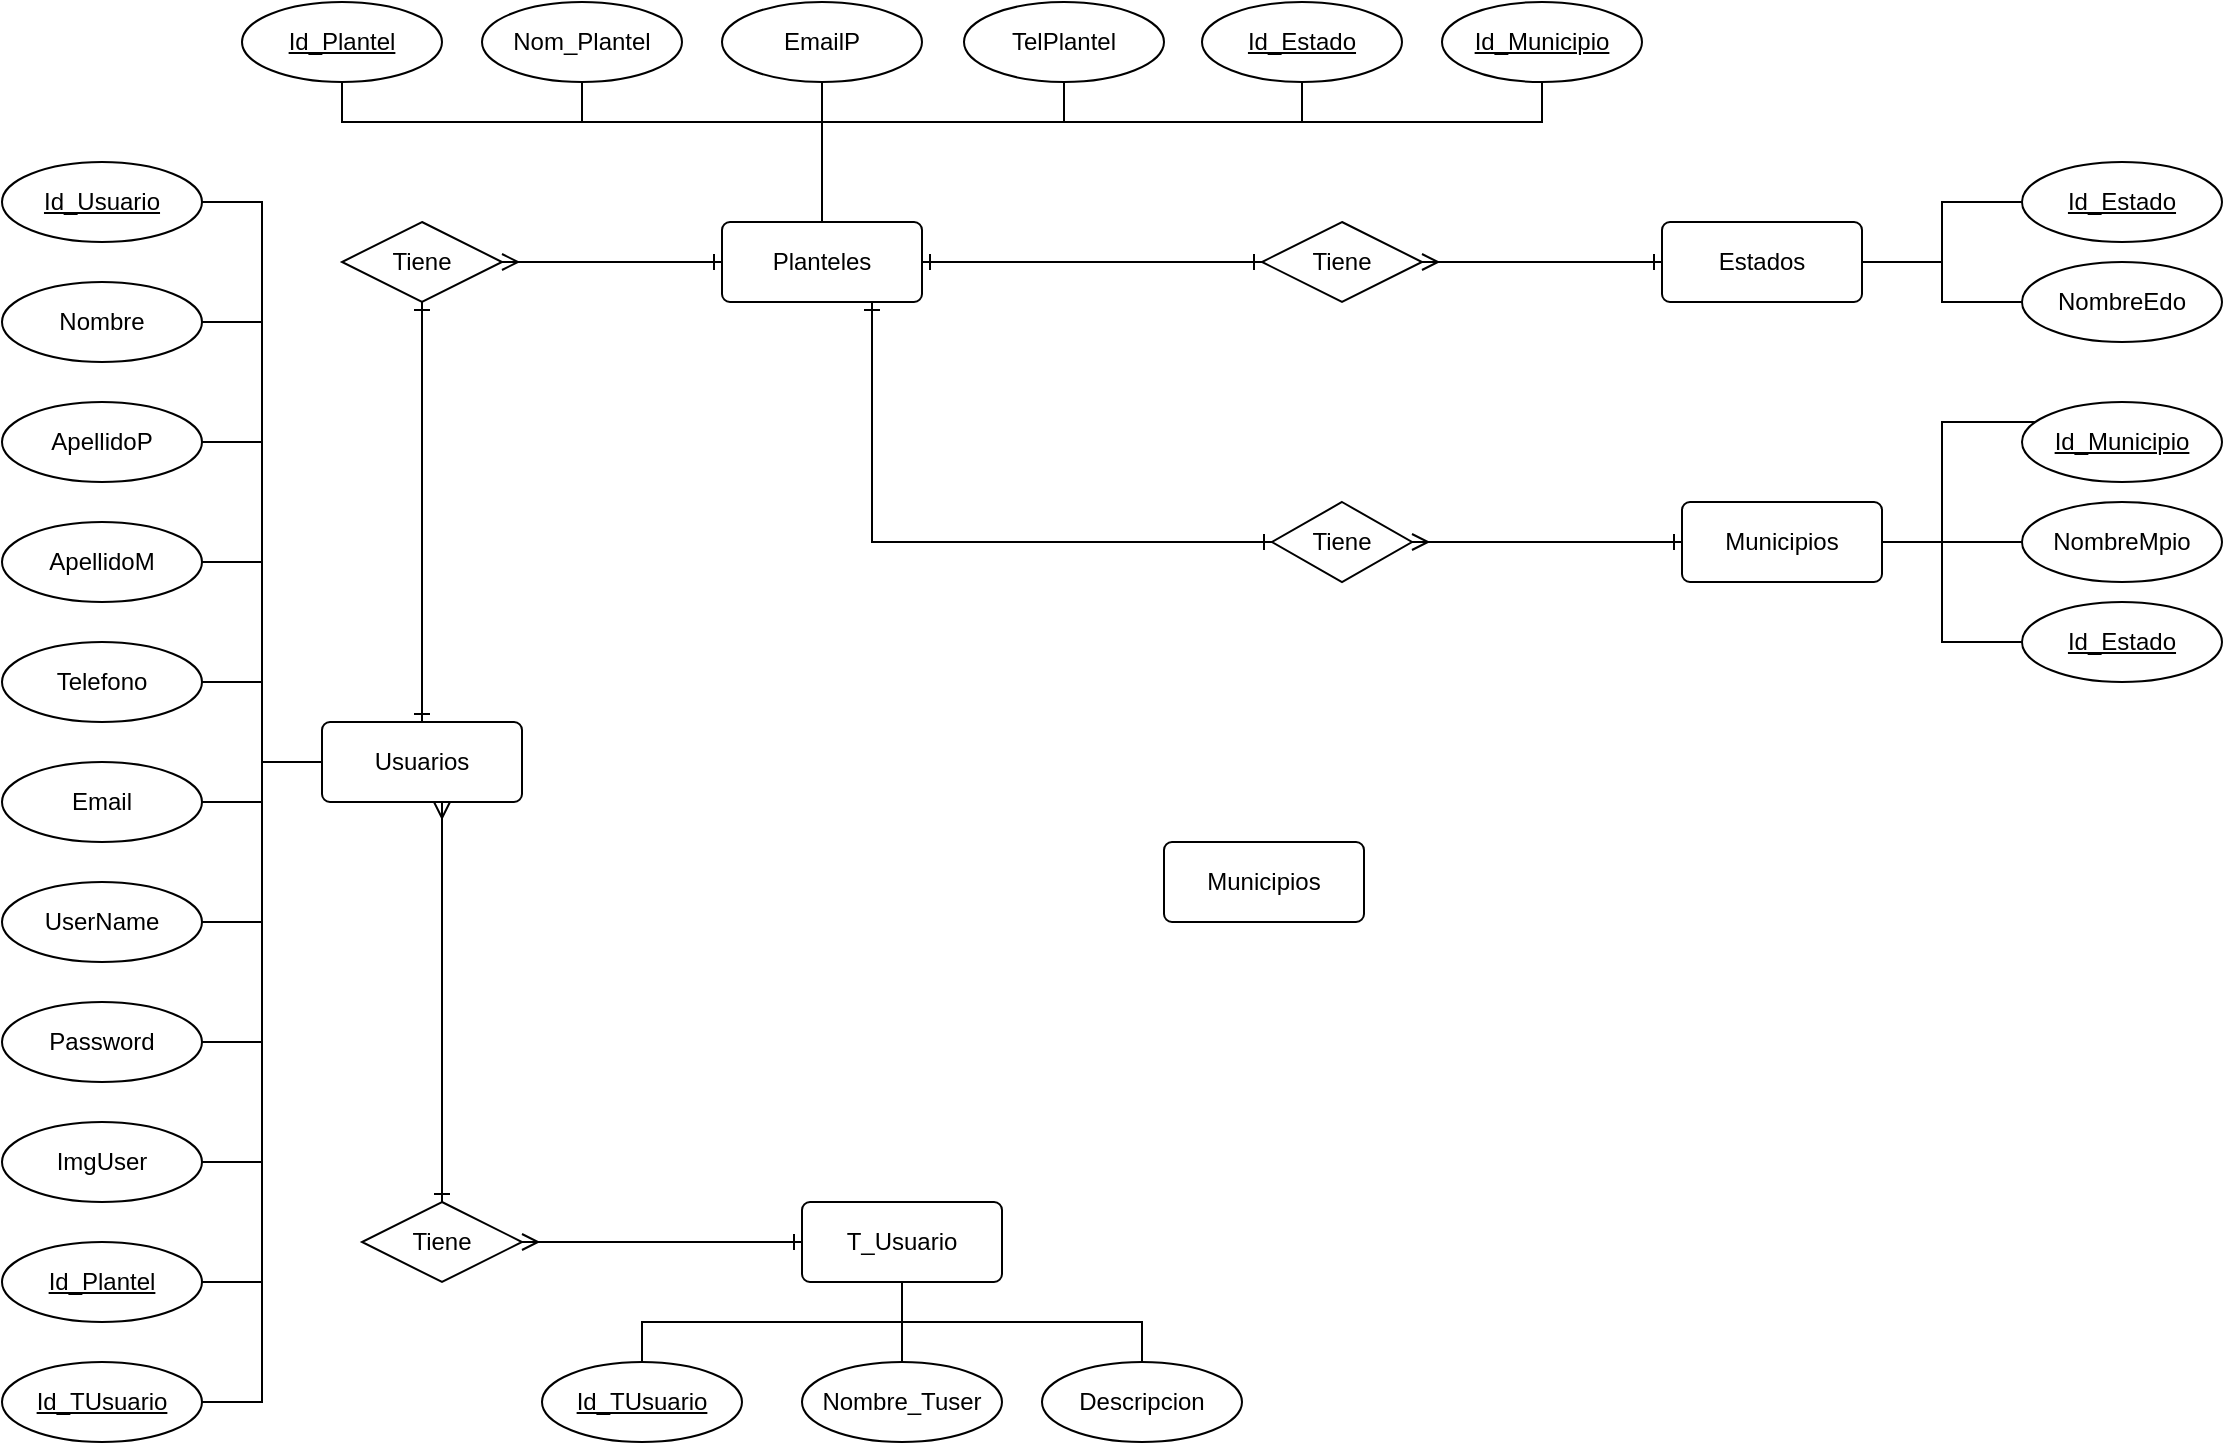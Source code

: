 <mxfile version="22.0.4" type="github">
  <diagram id="R2lEEEUBdFMjLlhIrx00" name="modelo_E-R">
    <mxGraphModel dx="1257" dy="1780" grid="1" gridSize="10" guides="1" tooltips="1" connect="1" arrows="1" fold="1" page="1" pageScale="1" pageWidth="850" pageHeight="1100" math="0" shadow="0" extFonts="Permanent Marker^https://fonts.googleapis.com/css?family=Permanent+Marker">
      <root>
        <mxCell id="0" />
        <mxCell id="1" parent="0" />
        <mxCell id="c_MIl92OtCC0vAHZhnYI-29" style="edgeStyle=orthogonalEdgeStyle;rounded=0;orthogonalLoop=1;jettySize=auto;html=1;entryX=0.5;entryY=0;entryDx=0;entryDy=0;startArrow=ERmany;startFill=0;endArrow=ERone;endFill=0;" edge="1" parent="1" source="c_MIl92OtCC0vAHZhnYI-3" target="c_MIl92OtCC0vAHZhnYI-27">
          <mxGeometry relative="1" as="geometry">
            <Array as="points">
              <mxPoint x="260" y="340" />
              <mxPoint x="260" y="340" />
            </Array>
          </mxGeometry>
        </mxCell>
        <mxCell id="c_MIl92OtCC0vAHZhnYI-3" value="Usuarios" style="rounded=1;arcSize=10;whiteSpace=wrap;html=1;align=center;" vertex="1" parent="1">
          <mxGeometry x="200" y="200" width="100" height="40" as="geometry" />
        </mxCell>
        <mxCell id="c_MIl92OtCC0vAHZhnYI-16" style="edgeStyle=orthogonalEdgeStyle;rounded=0;orthogonalLoop=1;jettySize=auto;html=1;entryX=0;entryY=0.5;entryDx=0;entryDy=0;endArrow=none;endFill=0;" edge="1" parent="1" source="c_MIl92OtCC0vAHZhnYI-4" target="c_MIl92OtCC0vAHZhnYI-3">
          <mxGeometry relative="1" as="geometry" />
        </mxCell>
        <mxCell id="c_MIl92OtCC0vAHZhnYI-4" value="Id_Usuario" style="ellipse;whiteSpace=wrap;html=1;align=center;fontStyle=4;" vertex="1" parent="1">
          <mxGeometry x="40" y="-80" width="100" height="40" as="geometry" />
        </mxCell>
        <mxCell id="c_MIl92OtCC0vAHZhnYI-17" style="edgeStyle=orthogonalEdgeStyle;rounded=0;orthogonalLoop=1;jettySize=auto;html=1;entryX=0;entryY=0.5;entryDx=0;entryDy=0;endArrow=none;endFill=0;" edge="1" parent="1" source="c_MIl92OtCC0vAHZhnYI-5" target="c_MIl92OtCC0vAHZhnYI-3">
          <mxGeometry relative="1" as="geometry" />
        </mxCell>
        <mxCell id="c_MIl92OtCC0vAHZhnYI-5" value="Nombre" style="ellipse;whiteSpace=wrap;html=1;align=center;" vertex="1" parent="1">
          <mxGeometry x="40" y="-20" width="100" height="40" as="geometry" />
        </mxCell>
        <mxCell id="c_MIl92OtCC0vAHZhnYI-18" style="edgeStyle=orthogonalEdgeStyle;rounded=0;orthogonalLoop=1;jettySize=auto;html=1;entryX=0;entryY=0.5;entryDx=0;entryDy=0;endArrow=none;endFill=0;" edge="1" parent="1" source="c_MIl92OtCC0vAHZhnYI-6" target="c_MIl92OtCC0vAHZhnYI-3">
          <mxGeometry relative="1" as="geometry" />
        </mxCell>
        <mxCell id="c_MIl92OtCC0vAHZhnYI-6" value="ApellidoP" style="ellipse;whiteSpace=wrap;html=1;align=center;" vertex="1" parent="1">
          <mxGeometry x="40" y="40" width="100" height="40" as="geometry" />
        </mxCell>
        <mxCell id="c_MIl92OtCC0vAHZhnYI-19" style="edgeStyle=orthogonalEdgeStyle;rounded=0;orthogonalLoop=1;jettySize=auto;html=1;entryX=0;entryY=0.5;entryDx=0;entryDy=0;endArrow=none;endFill=0;" edge="1" parent="1" source="c_MIl92OtCC0vAHZhnYI-7" target="c_MIl92OtCC0vAHZhnYI-3">
          <mxGeometry relative="1" as="geometry">
            <mxPoint x="150" y="190" as="targetPoint" />
          </mxGeometry>
        </mxCell>
        <mxCell id="c_MIl92OtCC0vAHZhnYI-7" value="ApellidoM" style="ellipse;whiteSpace=wrap;html=1;align=center;" vertex="1" parent="1">
          <mxGeometry x="40" y="100" width="100" height="40" as="geometry" />
        </mxCell>
        <mxCell id="c_MIl92OtCC0vAHZhnYI-20" style="edgeStyle=orthogonalEdgeStyle;rounded=0;orthogonalLoop=1;jettySize=auto;html=1;entryX=0;entryY=0.5;entryDx=0;entryDy=0;endArrow=none;endFill=0;" edge="1" parent="1" source="c_MIl92OtCC0vAHZhnYI-8" target="c_MIl92OtCC0vAHZhnYI-3">
          <mxGeometry relative="1" as="geometry" />
        </mxCell>
        <mxCell id="c_MIl92OtCC0vAHZhnYI-8" value="Telefono" style="ellipse;whiteSpace=wrap;html=1;align=center;" vertex="1" parent="1">
          <mxGeometry x="40" y="160" width="100" height="40" as="geometry" />
        </mxCell>
        <mxCell id="c_MIl92OtCC0vAHZhnYI-21" style="edgeStyle=orthogonalEdgeStyle;rounded=0;orthogonalLoop=1;jettySize=auto;html=1;exitX=1;exitY=0.5;exitDx=0;exitDy=0;entryX=0;entryY=0.5;entryDx=0;entryDy=0;endArrow=none;endFill=0;" edge="1" parent="1" source="c_MIl92OtCC0vAHZhnYI-9" target="c_MIl92OtCC0vAHZhnYI-3">
          <mxGeometry relative="1" as="geometry" />
        </mxCell>
        <mxCell id="c_MIl92OtCC0vAHZhnYI-9" value="Email" style="ellipse;whiteSpace=wrap;html=1;align=center;" vertex="1" parent="1">
          <mxGeometry x="40" y="220" width="100" height="40" as="geometry" />
        </mxCell>
        <mxCell id="c_MIl92OtCC0vAHZhnYI-22" style="edgeStyle=orthogonalEdgeStyle;rounded=0;orthogonalLoop=1;jettySize=auto;html=1;entryX=0;entryY=0.5;entryDx=0;entryDy=0;endArrow=none;endFill=0;" edge="1" parent="1" source="c_MIl92OtCC0vAHZhnYI-10" target="c_MIl92OtCC0vAHZhnYI-3">
          <mxGeometry relative="1" as="geometry" />
        </mxCell>
        <mxCell id="c_MIl92OtCC0vAHZhnYI-10" value="UserName" style="ellipse;whiteSpace=wrap;html=1;align=center;" vertex="1" parent="1">
          <mxGeometry x="40" y="280" width="100" height="40" as="geometry" />
        </mxCell>
        <mxCell id="c_MIl92OtCC0vAHZhnYI-23" style="edgeStyle=orthogonalEdgeStyle;rounded=0;orthogonalLoop=1;jettySize=auto;html=1;entryX=0;entryY=0.5;entryDx=0;entryDy=0;endArrow=none;endFill=0;" edge="1" parent="1" source="c_MIl92OtCC0vAHZhnYI-11" target="c_MIl92OtCC0vAHZhnYI-3">
          <mxGeometry relative="1" as="geometry" />
        </mxCell>
        <mxCell id="c_MIl92OtCC0vAHZhnYI-11" value="Password" style="ellipse;whiteSpace=wrap;html=1;align=center;" vertex="1" parent="1">
          <mxGeometry x="40" y="340" width="100" height="40" as="geometry" />
        </mxCell>
        <mxCell id="c_MIl92OtCC0vAHZhnYI-24" style="edgeStyle=orthogonalEdgeStyle;rounded=0;orthogonalLoop=1;jettySize=auto;html=1;entryX=0;entryY=0.5;entryDx=0;entryDy=0;endArrow=none;endFill=0;" edge="1" parent="1" source="c_MIl92OtCC0vAHZhnYI-12" target="c_MIl92OtCC0vAHZhnYI-3">
          <mxGeometry relative="1" as="geometry" />
        </mxCell>
        <mxCell id="c_MIl92OtCC0vAHZhnYI-12" value="ImgUser" style="ellipse;whiteSpace=wrap;html=1;align=center;" vertex="1" parent="1">
          <mxGeometry x="40" y="400" width="100" height="40" as="geometry" />
        </mxCell>
        <mxCell id="c_MIl92OtCC0vAHZhnYI-25" style="edgeStyle=orthogonalEdgeStyle;rounded=0;orthogonalLoop=1;jettySize=auto;html=1;entryX=0;entryY=0.5;entryDx=0;entryDy=0;endArrow=none;endFill=0;" edge="1" parent="1" source="c_MIl92OtCC0vAHZhnYI-14" target="c_MIl92OtCC0vAHZhnYI-3">
          <mxGeometry relative="1" as="geometry" />
        </mxCell>
        <mxCell id="c_MIl92OtCC0vAHZhnYI-14" value="Id_Plantel" style="ellipse;whiteSpace=wrap;html=1;align=center;fontStyle=4;" vertex="1" parent="1">
          <mxGeometry x="40" y="460" width="100" height="40" as="geometry" />
        </mxCell>
        <mxCell id="c_MIl92OtCC0vAHZhnYI-26" style="edgeStyle=orthogonalEdgeStyle;rounded=0;orthogonalLoop=1;jettySize=auto;html=1;exitX=1;exitY=0.5;exitDx=0;exitDy=0;entryX=0;entryY=0.5;entryDx=0;entryDy=0;endArrow=none;endFill=0;" edge="1" parent="1" source="c_MIl92OtCC0vAHZhnYI-15" target="c_MIl92OtCC0vAHZhnYI-3">
          <mxGeometry relative="1" as="geometry" />
        </mxCell>
        <mxCell id="c_MIl92OtCC0vAHZhnYI-15" value="Id_TUsuario" style="ellipse;whiteSpace=wrap;html=1;align=center;fontStyle=4;" vertex="1" parent="1">
          <mxGeometry x="40" y="520" width="100" height="40" as="geometry" />
        </mxCell>
        <mxCell id="c_MIl92OtCC0vAHZhnYI-30" value="" style="edgeStyle=orthogonalEdgeStyle;rounded=0;orthogonalLoop=1;jettySize=auto;html=1;endArrow=ERone;endFill=0;startArrow=ERmany;startFill=0;" edge="1" parent="1" source="c_MIl92OtCC0vAHZhnYI-27" target="c_MIl92OtCC0vAHZhnYI-28">
          <mxGeometry relative="1" as="geometry" />
        </mxCell>
        <mxCell id="c_MIl92OtCC0vAHZhnYI-27" value="Tiene" style="shape=rhombus;perimeter=rhombusPerimeter;whiteSpace=wrap;html=1;align=center;" vertex="1" parent="1">
          <mxGeometry x="220" y="440" width="80" height="40" as="geometry" />
        </mxCell>
        <mxCell id="c_MIl92OtCC0vAHZhnYI-28" value="T_Usuario" style="rounded=1;arcSize=10;whiteSpace=wrap;html=1;align=center;" vertex="1" parent="1">
          <mxGeometry x="440" y="440" width="100" height="40" as="geometry" />
        </mxCell>
        <mxCell id="c_MIl92OtCC0vAHZhnYI-77" style="edgeStyle=orthogonalEdgeStyle;rounded=0;orthogonalLoop=1;jettySize=auto;html=1;entryX=0.5;entryY=1;entryDx=0;entryDy=0;endArrow=none;endFill=0;" edge="1" parent="1" source="c_MIl92OtCC0vAHZhnYI-31" target="c_MIl92OtCC0vAHZhnYI-28">
          <mxGeometry relative="1" as="geometry">
            <Array as="points">
              <mxPoint x="360" y="500" />
              <mxPoint x="490" y="500" />
            </Array>
          </mxGeometry>
        </mxCell>
        <mxCell id="c_MIl92OtCC0vAHZhnYI-31" value="Id_TUsuario" style="ellipse;whiteSpace=wrap;html=1;align=center;fontStyle=4;" vertex="1" parent="1">
          <mxGeometry x="310" y="520" width="100" height="40" as="geometry" />
        </mxCell>
        <mxCell id="c_MIl92OtCC0vAHZhnYI-78" value="" style="edgeStyle=orthogonalEdgeStyle;rounded=0;orthogonalLoop=1;jettySize=auto;html=1;endArrow=none;endFill=0;" edge="1" parent="1" source="c_MIl92OtCC0vAHZhnYI-32" target="c_MIl92OtCC0vAHZhnYI-28">
          <mxGeometry relative="1" as="geometry" />
        </mxCell>
        <mxCell id="c_MIl92OtCC0vAHZhnYI-32" value="Nombre_Tuser" style="ellipse;whiteSpace=wrap;html=1;align=center;fontStyle=0;" vertex="1" parent="1">
          <mxGeometry x="440" y="520" width="100" height="40" as="geometry" />
        </mxCell>
        <mxCell id="c_MIl92OtCC0vAHZhnYI-79" style="edgeStyle=orthogonalEdgeStyle;rounded=0;orthogonalLoop=1;jettySize=auto;html=1;entryX=0.5;entryY=1;entryDx=0;entryDy=0;endArrow=none;endFill=0;" edge="1" parent="1" source="c_MIl92OtCC0vAHZhnYI-33" target="c_MIl92OtCC0vAHZhnYI-28">
          <mxGeometry relative="1" as="geometry">
            <Array as="points">
              <mxPoint x="610" y="500" />
              <mxPoint x="490" y="500" />
            </Array>
          </mxGeometry>
        </mxCell>
        <mxCell id="c_MIl92OtCC0vAHZhnYI-33" value="Descripcion" style="ellipse;whiteSpace=wrap;html=1;align=center;fontStyle=0;" vertex="1" parent="1">
          <mxGeometry x="560" y="520" width="100" height="40" as="geometry" />
        </mxCell>
        <mxCell id="c_MIl92OtCC0vAHZhnYI-65" style="edgeStyle=orthogonalEdgeStyle;rounded=0;orthogonalLoop=1;jettySize=auto;html=1;endArrow=ERone;endFill=0;startArrow=ERone;startFill=0;" edge="1" parent="1" source="c_MIl92OtCC0vAHZhnYI-38" target="c_MIl92OtCC0vAHZhnYI-63">
          <mxGeometry relative="1" as="geometry" />
        </mxCell>
        <mxCell id="c_MIl92OtCC0vAHZhnYI-38" value="Planteles" style="rounded=1;arcSize=10;whiteSpace=wrap;html=1;align=center;" vertex="1" parent="1">
          <mxGeometry x="400" y="-50" width="100" height="40" as="geometry" />
        </mxCell>
        <mxCell id="c_MIl92OtCC0vAHZhnYI-47" style="edgeStyle=orthogonalEdgeStyle;rounded=0;orthogonalLoop=1;jettySize=auto;html=1;exitX=0.5;exitY=1;exitDx=0;exitDy=0;entryX=0.5;entryY=0;entryDx=0;entryDy=0;endArrow=none;endFill=0;" edge="1" parent="1" source="c_MIl92OtCC0vAHZhnYI-39" target="c_MIl92OtCC0vAHZhnYI-38">
          <mxGeometry relative="1" as="geometry">
            <Array as="points">
              <mxPoint x="210" y="-100" />
              <mxPoint x="450" y="-100" />
            </Array>
          </mxGeometry>
        </mxCell>
        <mxCell id="c_MIl92OtCC0vAHZhnYI-39" value="Id_Plantel" style="ellipse;whiteSpace=wrap;html=1;align=center;fontStyle=4;" vertex="1" parent="1">
          <mxGeometry x="160" y="-160" width="100" height="40" as="geometry" />
        </mxCell>
        <mxCell id="c_MIl92OtCC0vAHZhnYI-48" style="edgeStyle=orthogonalEdgeStyle;rounded=0;orthogonalLoop=1;jettySize=auto;html=1;entryX=0.5;entryY=0;entryDx=0;entryDy=0;endArrow=none;endFill=0;" edge="1" parent="1" source="c_MIl92OtCC0vAHZhnYI-41" target="c_MIl92OtCC0vAHZhnYI-38">
          <mxGeometry relative="1" as="geometry">
            <Array as="points">
              <mxPoint x="330" y="-100" />
              <mxPoint x="450" y="-100" />
            </Array>
          </mxGeometry>
        </mxCell>
        <mxCell id="c_MIl92OtCC0vAHZhnYI-41" value="Nom_Plantel" style="ellipse;whiteSpace=wrap;html=1;align=center;" vertex="1" parent="1">
          <mxGeometry x="280" y="-160" width="100" height="40" as="geometry" />
        </mxCell>
        <mxCell id="c_MIl92OtCC0vAHZhnYI-49" value="" style="edgeStyle=orthogonalEdgeStyle;rounded=0;orthogonalLoop=1;jettySize=auto;html=1;endArrow=none;endFill=0;" edge="1" parent="1" source="c_MIl92OtCC0vAHZhnYI-42" target="c_MIl92OtCC0vAHZhnYI-38">
          <mxGeometry relative="1" as="geometry" />
        </mxCell>
        <mxCell id="c_MIl92OtCC0vAHZhnYI-42" value="EmailP" style="ellipse;whiteSpace=wrap;html=1;align=center;" vertex="1" parent="1">
          <mxGeometry x="400" y="-160" width="100" height="40" as="geometry" />
        </mxCell>
        <mxCell id="c_MIl92OtCC0vAHZhnYI-50" style="edgeStyle=orthogonalEdgeStyle;rounded=0;orthogonalLoop=1;jettySize=auto;html=1;entryX=0.5;entryY=0;entryDx=0;entryDy=0;endArrow=none;endFill=0;" edge="1" parent="1" source="c_MIl92OtCC0vAHZhnYI-43" target="c_MIl92OtCC0vAHZhnYI-38">
          <mxGeometry relative="1" as="geometry">
            <Array as="points">
              <mxPoint x="571" y="-100" />
              <mxPoint x="450" y="-100" />
            </Array>
          </mxGeometry>
        </mxCell>
        <mxCell id="c_MIl92OtCC0vAHZhnYI-43" value="TelPlantel" style="ellipse;whiteSpace=wrap;html=1;align=center;" vertex="1" parent="1">
          <mxGeometry x="521" y="-160" width="100" height="40" as="geometry" />
        </mxCell>
        <mxCell id="c_MIl92OtCC0vAHZhnYI-52" style="edgeStyle=orthogonalEdgeStyle;rounded=0;orthogonalLoop=1;jettySize=auto;html=1;entryX=0.5;entryY=0;entryDx=0;entryDy=0;endArrow=none;endFill=0;" edge="1" parent="1" source="c_MIl92OtCC0vAHZhnYI-45" target="c_MIl92OtCC0vAHZhnYI-38">
          <mxGeometry relative="1" as="geometry">
            <Array as="points">
              <mxPoint x="810" y="-100" />
              <mxPoint x="450" y="-100" />
            </Array>
          </mxGeometry>
        </mxCell>
        <mxCell id="c_MIl92OtCC0vAHZhnYI-45" value="Id_Municipio" style="ellipse;whiteSpace=wrap;html=1;align=center;fontStyle=4;" vertex="1" parent="1">
          <mxGeometry x="760" y="-160" width="100" height="40" as="geometry" />
        </mxCell>
        <mxCell id="c_MIl92OtCC0vAHZhnYI-51" style="edgeStyle=orthogonalEdgeStyle;rounded=0;orthogonalLoop=1;jettySize=auto;html=1;entryX=0.5;entryY=0;entryDx=0;entryDy=0;endArrow=none;endFill=0;" edge="1" parent="1" source="c_MIl92OtCC0vAHZhnYI-46" target="c_MIl92OtCC0vAHZhnYI-38">
          <mxGeometry relative="1" as="geometry">
            <Array as="points">
              <mxPoint x="690" y="-100" />
              <mxPoint x="450" y="-100" />
            </Array>
          </mxGeometry>
        </mxCell>
        <mxCell id="c_MIl92OtCC0vAHZhnYI-46" value="Id_Estado" style="ellipse;whiteSpace=wrap;html=1;align=center;fontStyle=4;" vertex="1" parent="1">
          <mxGeometry x="640" y="-160" width="100" height="40" as="geometry" />
        </mxCell>
        <mxCell id="c_MIl92OtCC0vAHZhnYI-54" style="edgeStyle=orthogonalEdgeStyle;rounded=0;orthogonalLoop=1;jettySize=auto;html=1;startArrow=ERone;startFill=0;endArrow=ERone;endFill=0;" edge="1" parent="1" source="c_MIl92OtCC0vAHZhnYI-53" target="c_MIl92OtCC0vAHZhnYI-3">
          <mxGeometry relative="1" as="geometry" />
        </mxCell>
        <mxCell id="c_MIl92OtCC0vAHZhnYI-53" value="Tiene" style="shape=rhombus;perimeter=rhombusPerimeter;whiteSpace=wrap;html=1;align=center;" vertex="1" parent="1">
          <mxGeometry x="210" y="-50" width="80" height="40" as="geometry" />
        </mxCell>
        <mxCell id="c_MIl92OtCC0vAHZhnYI-55" style="edgeStyle=orthogonalEdgeStyle;rounded=0;orthogonalLoop=1;jettySize=auto;html=1;startArrow=ERone;startFill=0;endArrow=ERmany;endFill=0;entryX=1;entryY=0.5;entryDx=0;entryDy=0;exitX=0;exitY=0.5;exitDx=0;exitDy=0;" edge="1" parent="1" source="c_MIl92OtCC0vAHZhnYI-38" target="c_MIl92OtCC0vAHZhnYI-53">
          <mxGeometry relative="1" as="geometry">
            <mxPoint x="400" y="-60" as="sourcePoint" />
            <mxPoint x="330" y="180" as="targetPoint" />
            <Array as="points">
              <mxPoint x="340" y="-30" />
              <mxPoint x="340" y="-30" />
            </Array>
          </mxGeometry>
        </mxCell>
        <mxCell id="c_MIl92OtCC0vAHZhnYI-60" style="edgeStyle=orthogonalEdgeStyle;rounded=0;orthogonalLoop=1;jettySize=auto;html=1;endArrow=none;endFill=0;" edge="1" parent="1" source="c_MIl92OtCC0vAHZhnYI-57" target="c_MIl92OtCC0vAHZhnYI-58">
          <mxGeometry relative="1" as="geometry">
            <Array as="points">
              <mxPoint x="1010" y="-30" />
              <mxPoint x="1010" y="-60" />
            </Array>
          </mxGeometry>
        </mxCell>
        <mxCell id="c_MIl92OtCC0vAHZhnYI-61" style="edgeStyle=orthogonalEdgeStyle;rounded=0;orthogonalLoop=1;jettySize=auto;html=1;endArrow=none;endFill=0;" edge="1" parent="1" source="c_MIl92OtCC0vAHZhnYI-57" target="c_MIl92OtCC0vAHZhnYI-59">
          <mxGeometry relative="1" as="geometry" />
        </mxCell>
        <mxCell id="c_MIl92OtCC0vAHZhnYI-64" style="edgeStyle=orthogonalEdgeStyle;rounded=0;orthogonalLoop=1;jettySize=auto;html=1;entryX=1;entryY=0.5;entryDx=0;entryDy=0;endArrow=ERmany;endFill=0;startArrow=ERone;startFill=0;" edge="1" parent="1" source="c_MIl92OtCC0vAHZhnYI-57" target="c_MIl92OtCC0vAHZhnYI-63">
          <mxGeometry relative="1" as="geometry">
            <Array as="points">
              <mxPoint x="790" y="-30" />
              <mxPoint x="790" y="-30" />
            </Array>
          </mxGeometry>
        </mxCell>
        <mxCell id="c_MIl92OtCC0vAHZhnYI-57" value="Estados" style="rounded=1;arcSize=10;whiteSpace=wrap;html=1;align=center;" vertex="1" parent="1">
          <mxGeometry x="870" y="-50" width="100" height="40" as="geometry" />
        </mxCell>
        <mxCell id="c_MIl92OtCC0vAHZhnYI-58" value="Id_Estado" style="ellipse;whiteSpace=wrap;html=1;align=center;fontStyle=4;" vertex="1" parent="1">
          <mxGeometry x="1050" y="-80" width="100" height="40" as="geometry" />
        </mxCell>
        <mxCell id="c_MIl92OtCC0vAHZhnYI-59" value="NombreEdo" style="ellipse;whiteSpace=wrap;html=1;align=center;fontStyle=0;" vertex="1" parent="1">
          <mxGeometry x="1050" y="-30" width="100" height="40" as="geometry" />
        </mxCell>
        <mxCell id="c_MIl92OtCC0vAHZhnYI-63" value="Tiene" style="shape=rhombus;perimeter=rhombusPerimeter;whiteSpace=wrap;html=1;align=center;" vertex="1" parent="1">
          <mxGeometry x="670" y="-50" width="80" height="40" as="geometry" />
        </mxCell>
        <mxCell id="c_MIl92OtCC0vAHZhnYI-69" style="edgeStyle=orthogonalEdgeStyle;rounded=0;orthogonalLoop=1;jettySize=auto;html=1;endArrow=ERone;endFill=0;startArrow=ERmany;startFill=0;" edge="1" parent="1" source="c_MIl92OtCC0vAHZhnYI-66" target="c_MIl92OtCC0vAHZhnYI-68">
          <mxGeometry relative="1" as="geometry">
            <Array as="points">
              <mxPoint x="900" y="90" />
            </Array>
          </mxGeometry>
        </mxCell>
        <mxCell id="c_MIl92OtCC0vAHZhnYI-66" value="Tiene" style="shape=rhombus;perimeter=rhombusPerimeter;whiteSpace=wrap;html=1;align=center;" vertex="1" parent="1">
          <mxGeometry x="675" y="90" width="70" height="40" as="geometry" />
        </mxCell>
        <mxCell id="c_MIl92OtCC0vAHZhnYI-67" style="edgeStyle=orthogonalEdgeStyle;rounded=0;orthogonalLoop=1;jettySize=auto;html=1;endArrow=ERone;endFill=0;startArrow=ERone;startFill=0;entryX=0;entryY=0.5;entryDx=0;entryDy=0;exitX=0.75;exitY=1;exitDx=0;exitDy=0;" edge="1" parent="1" source="c_MIl92OtCC0vAHZhnYI-38" target="c_MIl92OtCC0vAHZhnYI-66">
          <mxGeometry relative="1" as="geometry">
            <mxPoint x="490" y="30" as="sourcePoint" />
            <mxPoint x="710" y="50" as="targetPoint" />
            <Array as="points">
              <mxPoint x="475" y="110" />
            </Array>
          </mxGeometry>
        </mxCell>
        <mxCell id="c_MIl92OtCC0vAHZhnYI-72" style="edgeStyle=orthogonalEdgeStyle;rounded=0;orthogonalLoop=1;jettySize=auto;html=1;endArrow=none;endFill=0;" edge="1" parent="1" source="c_MIl92OtCC0vAHZhnYI-68" target="c_MIl92OtCC0vAHZhnYI-70">
          <mxGeometry relative="1" as="geometry">
            <Array as="points">
              <mxPoint x="1010" y="110" />
              <mxPoint x="1010" y="50" />
            </Array>
          </mxGeometry>
        </mxCell>
        <mxCell id="c_MIl92OtCC0vAHZhnYI-73" style="edgeStyle=orthogonalEdgeStyle;rounded=0;orthogonalLoop=1;jettySize=auto;html=1;endArrow=none;endFill=0;" edge="1" parent="1" source="c_MIl92OtCC0vAHZhnYI-68" target="c_MIl92OtCC0vAHZhnYI-71">
          <mxGeometry relative="1" as="geometry">
            <Array as="points">
              <mxPoint x="1000" y="110" />
              <mxPoint x="1000" y="110" />
            </Array>
          </mxGeometry>
        </mxCell>
        <mxCell id="c_MIl92OtCC0vAHZhnYI-68" value="Municipios" style="rounded=1;arcSize=10;whiteSpace=wrap;html=1;align=center;" vertex="1" parent="1">
          <mxGeometry x="880" y="90" width="100" height="40" as="geometry" />
        </mxCell>
        <mxCell id="c_MIl92OtCC0vAHZhnYI-70" value="Id_Municipio" style="ellipse;whiteSpace=wrap;html=1;align=center;fontStyle=4;" vertex="1" parent="1">
          <mxGeometry x="1050" y="40" width="100" height="40" as="geometry" />
        </mxCell>
        <mxCell id="c_MIl92OtCC0vAHZhnYI-71" value="NombreMpio" style="ellipse;whiteSpace=wrap;html=1;align=center;fontStyle=0;" vertex="1" parent="1">
          <mxGeometry x="1050" y="90" width="100" height="40" as="geometry" />
        </mxCell>
        <mxCell id="c_MIl92OtCC0vAHZhnYI-74" value="Id_Estado" style="ellipse;whiteSpace=wrap;html=1;align=center;fontStyle=4;" vertex="1" parent="1">
          <mxGeometry x="1050" y="140" width="100" height="40" as="geometry" />
        </mxCell>
        <mxCell id="c_MIl92OtCC0vAHZhnYI-75" style="edgeStyle=orthogonalEdgeStyle;rounded=0;orthogonalLoop=1;jettySize=auto;html=1;endArrow=none;endFill=0;exitX=1;exitY=0.5;exitDx=0;exitDy=0;entryX=0;entryY=0.5;entryDx=0;entryDy=0;" edge="1" parent="1" source="c_MIl92OtCC0vAHZhnYI-68" target="c_MIl92OtCC0vAHZhnYI-74">
          <mxGeometry relative="1" as="geometry">
            <mxPoint x="1040" y="70" as="sourcePoint" />
            <mxPoint x="1130" y="100" as="targetPoint" />
            <Array as="points">
              <mxPoint x="980" y="110" />
              <mxPoint x="1010" y="110" />
              <mxPoint x="1010" y="160" />
            </Array>
          </mxGeometry>
        </mxCell>
        <mxCell id="c_MIl92OtCC0vAHZhnYI-82" value="Municipios" style="rounded=1;arcSize=10;whiteSpace=wrap;html=1;align=center;" vertex="1" parent="1">
          <mxGeometry x="621" y="260" width="100" height="40" as="geometry" />
        </mxCell>
      </root>
    </mxGraphModel>
  </diagram>
</mxfile>
